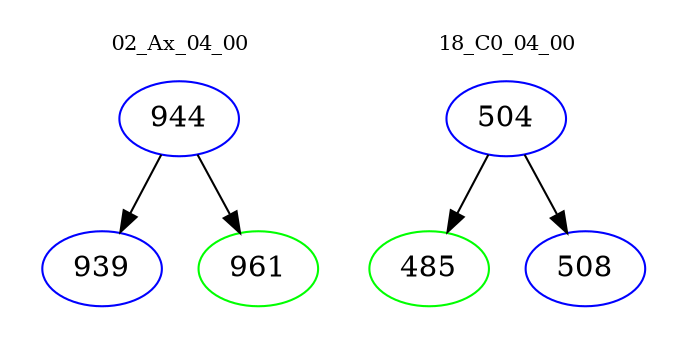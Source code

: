 digraph{
subgraph cluster_0 {
color = white
label = "02_Ax_04_00";
fontsize=10;
T0_944 [label="944", color="blue"]
T0_944 -> T0_939 [color="black"]
T0_939 [label="939", color="blue"]
T0_944 -> T0_961 [color="black"]
T0_961 [label="961", color="green"]
}
subgraph cluster_1 {
color = white
label = "18_C0_04_00";
fontsize=10;
T1_504 [label="504", color="blue"]
T1_504 -> T1_485 [color="black"]
T1_485 [label="485", color="green"]
T1_504 -> T1_508 [color="black"]
T1_508 [label="508", color="blue"]
}
}
